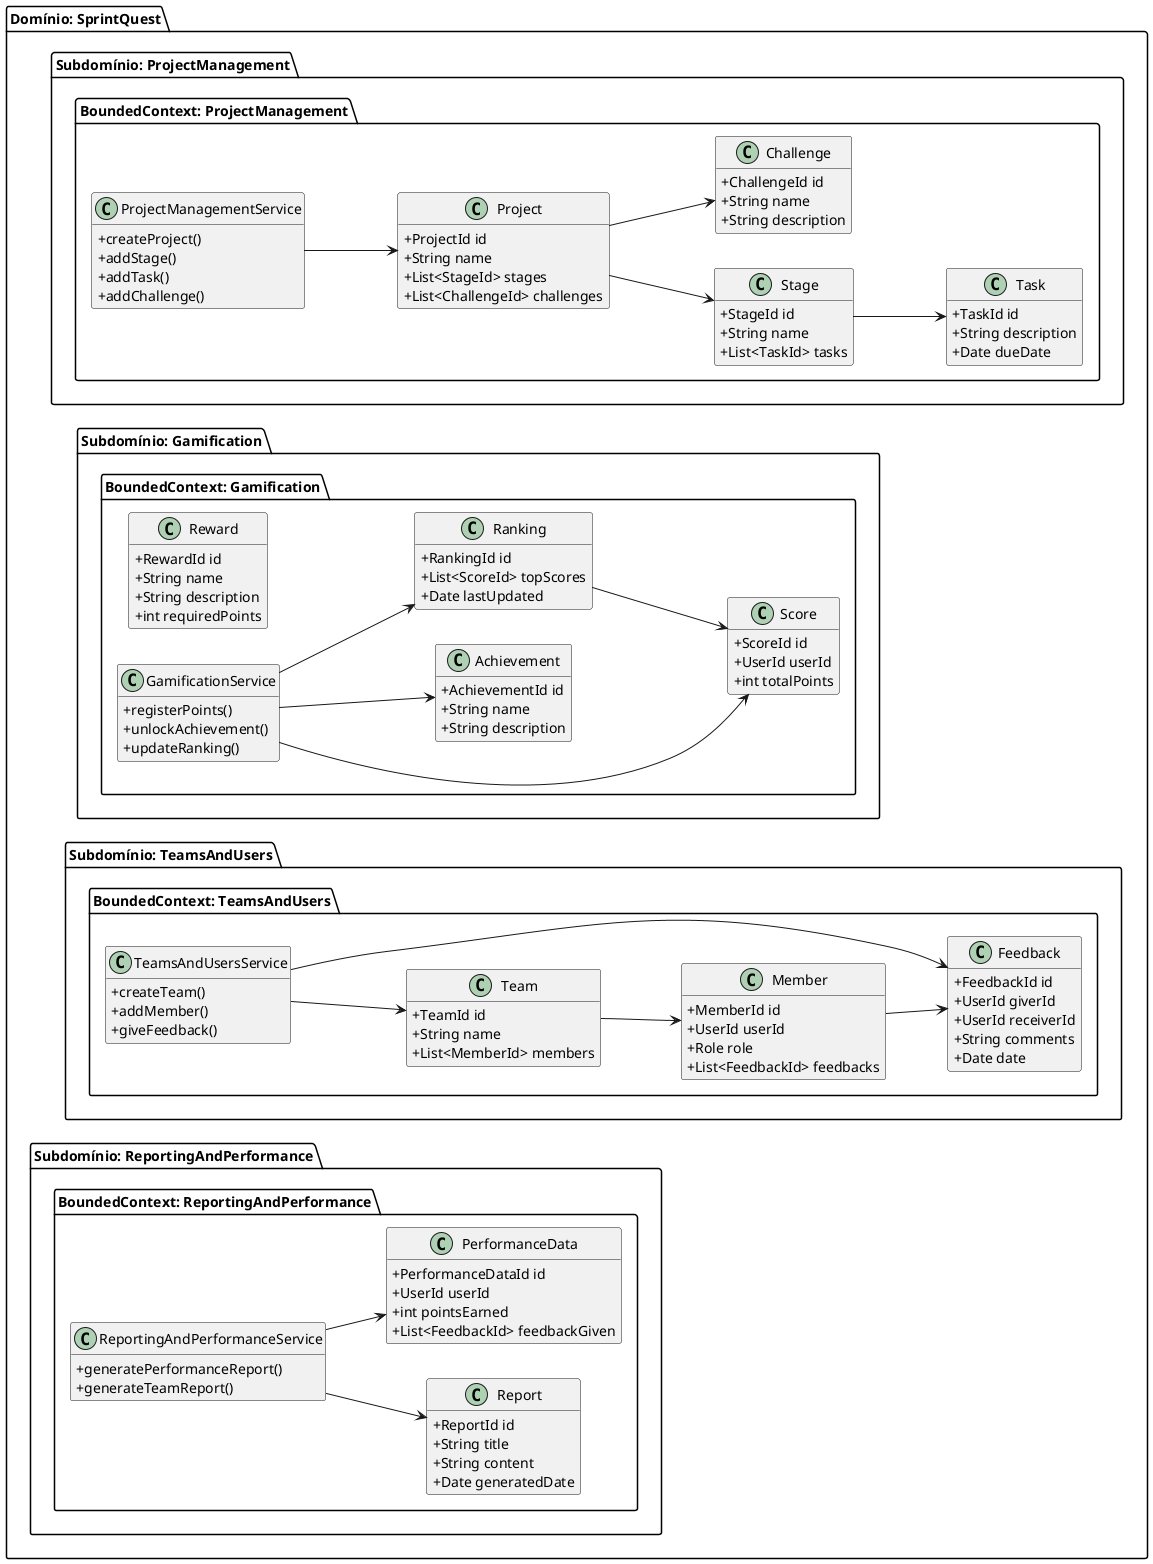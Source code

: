 @startuml SprintQuestDetailedDiagram

skinparam classAttributeIconSize 0
hide empty members
left to right direction

package "Domínio: SprintQuest" {

  package "Subdomínio: ProjectManagement" {
    package "BoundedContext: ProjectManagement" {
      class Project {
        +ProjectId id
        +String name
        +List<StageId> stages
        +List<ChallengeId> challenges
      }
      class Stage {
        +StageId id
        +String name
        +List<TaskId> tasks
      }
      class Task {
        +TaskId id
        +String description
        +Date dueDate
      }
      class Challenge {
        +ChallengeId id
        +String name
        +String description
      }
      class ProjectManagementService {
        +createProject()
        +addStage()
        +addTask()
        +addChallenge()
      }
      Project --> Stage
      Stage --> Task
      Project --> Challenge
      ProjectManagementService --> Project
    }
  }

  package "Subdomínio: Gamification" {
    package "BoundedContext: Gamification" {
      class Score {
        +ScoreId id
        +UserId userId
        +int totalPoints
      }
      class Reward {
        +RewardId id
        +String name
        +String description
        +int requiredPoints
      }
      class Achievement {
        +AchievementId id
        +String name
        +String description
      }
      class Ranking {
        +RankingId id
        +List<ScoreId> topScores
        +Date lastUpdated
      }
      class GamificationService {
        +registerPoints()
        +unlockAchievement()
        +updateRanking()
      }
      Ranking --> Score
      GamificationService --> Score
      GamificationService --> Achievement
      GamificationService --> Ranking
    }
  }

  package "Subdomínio: TeamsAndUsers" {
    package "BoundedContext: TeamsAndUsers" {
      class Team {
        +TeamId id
        +String name
        +List<MemberId> members
      }
      class Member {
        +MemberId id
        +UserId userId
        +Role role
        +List<FeedbackId> feedbacks
      }
      class Feedback {
        +FeedbackId id
        +UserId giverId
        +UserId receiverId
        +String comments
        +Date date
      }
      class TeamsAndUsersService {
        +createTeam()
        +addMember()
        +giveFeedback()
      }
      Team --> Member
      Member --> Feedback
      TeamsAndUsersService --> Team
      TeamsAndUsersService --> Feedback
    }
  }

  package "Subdomínio: ReportingAndPerformance" {
    package "BoundedContext: ReportingAndPerformance" {
      class Report {
        +ReportId id
        +String title
        +String content
        +Date generatedDate
      }
      class PerformanceData {
        +PerformanceDataId id
        +UserId userId
        +int pointsEarned
        +List<FeedbackId> feedbackGiven
      }
      class ReportingAndPerformanceService {
        +generatePerformanceReport()
        +generateTeamReport()
      }
      ReportingAndPerformanceService --> Report
      ReportingAndPerformanceService --> PerformanceData
    }
  }

}

@enduml